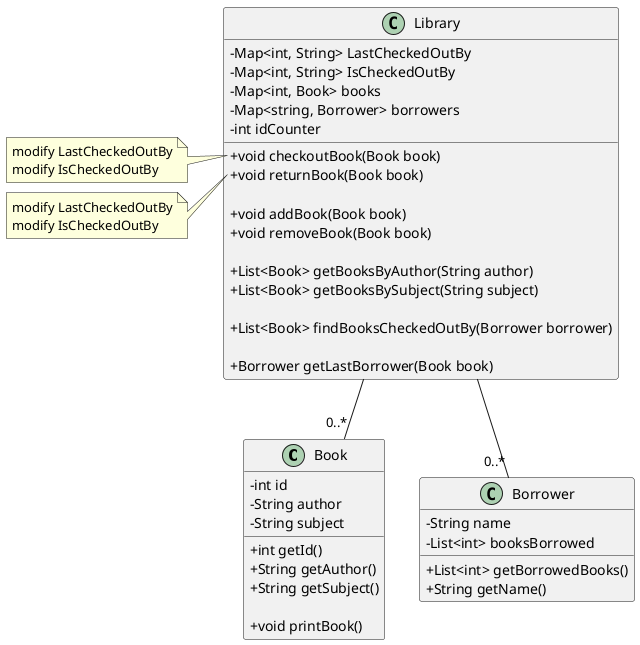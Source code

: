 @startuml
skinparam classAttributeIconSize 0

class Book{
    -int id
    -String author
    -String subject

    +int getId()
    +String getAuthor()
    +String getSubject()

    +void printBook()
}

class Borrower{
    -String name
    -List<int> booksBorrowed
    +List<int> getBorrowedBooks()
    +String getName()

}

class Library{

    'store last borrower of a book'
    -Map<int, String> LastCheckedOutBy 
    -Map<int, String> IsCheckedOutBy
    -Map<int, Book> books
    -Map<string, Borrower> borrowers
    -int idCounter

    

    +void checkoutBook(Book book)
    +void returnBook(Book book)

    +void addBook(Book book)
    +void removeBook(Book book)

    +List<Book> getBooksByAuthor(String author)
    +List<Book> getBooksBySubject(String subject)

    +List<Book> findBooksCheckedOutBy(Borrower borrower)

    +Borrower getLastBorrower(Book book)

}

Library -- "0..*" Book
Library -- "0..*" Borrower

note left of  Library::checkoutBook
    modify LastCheckedOutBy
    modify IsCheckedOutBy
end note

note left of  Library::returnBook
    modify LastCheckedOutBy
    modify IsCheckedOutBy
end note
@enduml